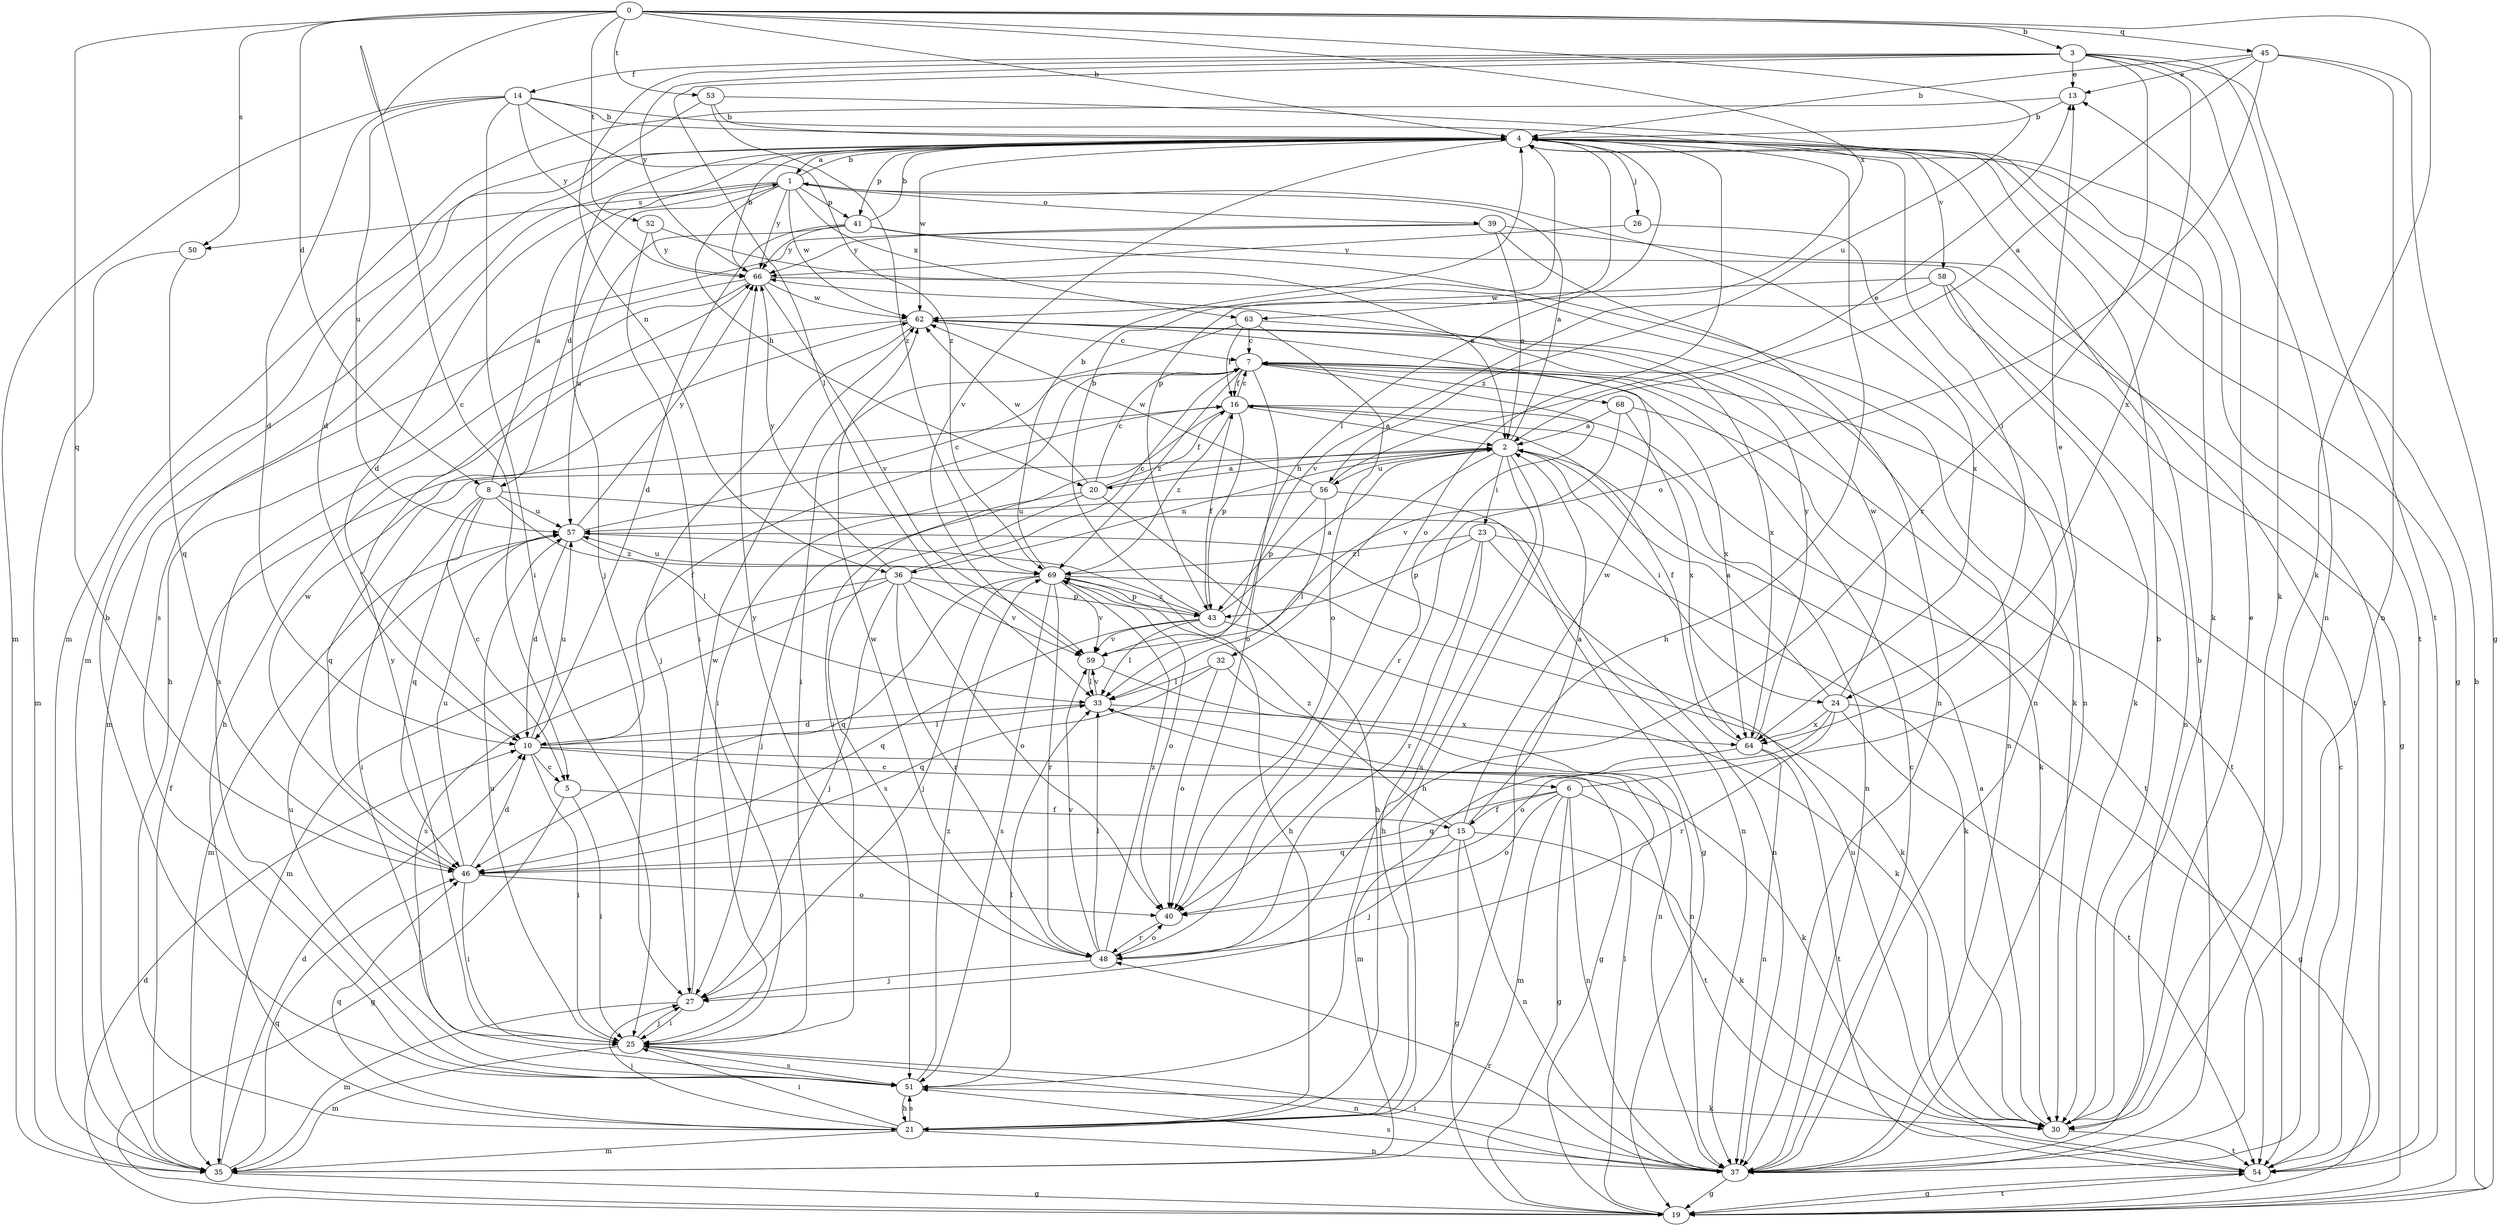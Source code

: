 strict digraph  {
0;
1;
2;
3;
4;
5;
6;
7;
8;
10;
13;
14;
15;
16;
19;
20;
21;
23;
24;
25;
26;
27;
30;
32;
33;
35;
36;
37;
39;
40;
41;
43;
45;
46;
48;
50;
51;
52;
53;
54;
56;
57;
58;
59;
62;
63;
64;
66;
68;
69;
0 -> 3  [label=b];
0 -> 4  [label=b];
0 -> 5  [label=c];
0 -> 8  [label=d];
0 -> 30  [label=k];
0 -> 45  [label=q];
0 -> 46  [label=q];
0 -> 50  [label=s];
0 -> 52  [label=t];
0 -> 53  [label=t];
0 -> 56  [label=u];
0 -> 63  [label=x];
1 -> 4  [label=b];
1 -> 8  [label=d];
1 -> 10  [label=d];
1 -> 20  [label=h];
1 -> 39  [label=o];
1 -> 41  [label=p];
1 -> 50  [label=s];
1 -> 62  [label=w];
1 -> 63  [label=x];
1 -> 64  [label=x];
1 -> 66  [label=y];
2 -> 1  [label=a];
2 -> 20  [label=h];
2 -> 21  [label=h];
2 -> 23  [label=i];
2 -> 24  [label=i];
2 -> 32  [label=l];
2 -> 36  [label=n];
2 -> 46  [label=q];
2 -> 51  [label=s];
2 -> 56  [label=u];
3 -> 13  [label=e];
3 -> 14  [label=f];
3 -> 30  [label=k];
3 -> 33  [label=l];
3 -> 36  [label=n];
3 -> 37  [label=n];
3 -> 48  [label=r];
3 -> 54  [label=t];
3 -> 64  [label=x];
3 -> 66  [label=y];
4 -> 1  [label=a];
4 -> 19  [label=g];
4 -> 21  [label=h];
4 -> 24  [label=i];
4 -> 26  [label=j];
4 -> 27  [label=j];
4 -> 33  [label=l];
4 -> 35  [label=m];
4 -> 40  [label=o];
4 -> 41  [label=p];
4 -> 43  [label=p];
4 -> 51  [label=s];
4 -> 58  [label=v];
4 -> 59  [label=v];
4 -> 62  [label=w];
5 -> 15  [label=f];
5 -> 19  [label=g];
5 -> 25  [label=i];
6 -> 13  [label=e];
6 -> 15  [label=f];
6 -> 19  [label=g];
6 -> 35  [label=m];
6 -> 37  [label=n];
6 -> 40  [label=o];
6 -> 46  [label=q];
6 -> 54  [label=t];
7 -> 16  [label=f];
7 -> 25  [label=i];
7 -> 40  [label=o];
7 -> 48  [label=r];
7 -> 54  [label=t];
7 -> 64  [label=x];
7 -> 68  [label=z];
7 -> 69  [label=z];
8 -> 1  [label=a];
8 -> 5  [label=c];
8 -> 25  [label=i];
8 -> 33  [label=l];
8 -> 37  [label=n];
8 -> 46  [label=q];
8 -> 57  [label=u];
10 -> 5  [label=c];
10 -> 6  [label=c];
10 -> 16  [label=f];
10 -> 25  [label=i];
10 -> 30  [label=k];
10 -> 33  [label=l];
10 -> 57  [label=u];
13 -> 4  [label=b];
13 -> 35  [label=m];
14 -> 4  [label=b];
14 -> 10  [label=d];
14 -> 25  [label=i];
14 -> 30  [label=k];
14 -> 35  [label=m];
14 -> 57  [label=u];
14 -> 66  [label=y];
14 -> 69  [label=z];
15 -> 2  [label=a];
15 -> 19  [label=g];
15 -> 27  [label=j];
15 -> 30  [label=k];
15 -> 37  [label=n];
15 -> 46  [label=q];
15 -> 62  [label=w];
15 -> 69  [label=z];
16 -> 2  [label=a];
16 -> 7  [label=c];
16 -> 25  [label=i];
16 -> 37  [label=n];
16 -> 43  [label=p];
16 -> 54  [label=t];
16 -> 69  [label=z];
19 -> 4  [label=b];
19 -> 10  [label=d];
19 -> 33  [label=l];
19 -> 54  [label=t];
20 -> 2  [label=a];
20 -> 7  [label=c];
20 -> 16  [label=f];
20 -> 21  [label=h];
20 -> 27  [label=j];
20 -> 51  [label=s];
20 -> 62  [label=w];
21 -> 25  [label=i];
21 -> 27  [label=j];
21 -> 35  [label=m];
21 -> 37  [label=n];
21 -> 46  [label=q];
21 -> 51  [label=s];
23 -> 21  [label=h];
23 -> 30  [label=k];
23 -> 37  [label=n];
23 -> 43  [label=p];
23 -> 48  [label=r];
23 -> 69  [label=z];
24 -> 2  [label=a];
24 -> 19  [label=g];
24 -> 40  [label=o];
24 -> 48  [label=r];
24 -> 54  [label=t];
24 -> 62  [label=w];
24 -> 64  [label=x];
25 -> 27  [label=j];
25 -> 35  [label=m];
25 -> 37  [label=n];
25 -> 51  [label=s];
25 -> 57  [label=u];
25 -> 66  [label=y];
26 -> 37  [label=n];
26 -> 66  [label=y];
27 -> 25  [label=i];
27 -> 35  [label=m];
27 -> 62  [label=w];
30 -> 2  [label=a];
30 -> 4  [label=b];
30 -> 13  [label=e];
30 -> 54  [label=t];
32 -> 33  [label=l];
32 -> 37  [label=n];
32 -> 40  [label=o];
32 -> 46  [label=q];
33 -> 10  [label=d];
33 -> 19  [label=g];
33 -> 59  [label=v];
33 -> 64  [label=x];
35 -> 10  [label=d];
35 -> 16  [label=f];
35 -> 19  [label=g];
35 -> 46  [label=q];
36 -> 7  [label=c];
36 -> 27  [label=j];
36 -> 35  [label=m];
36 -> 40  [label=o];
36 -> 43  [label=p];
36 -> 48  [label=r];
36 -> 51  [label=s];
36 -> 59  [label=v];
36 -> 66  [label=y];
37 -> 4  [label=b];
37 -> 7  [label=c];
37 -> 19  [label=g];
37 -> 25  [label=i];
37 -> 48  [label=r];
37 -> 51  [label=s];
39 -> 2  [label=a];
39 -> 21  [label=h];
39 -> 37  [label=n];
39 -> 54  [label=t];
39 -> 66  [label=y];
40 -> 48  [label=r];
41 -> 4  [label=b];
41 -> 10  [label=d];
41 -> 37  [label=n];
41 -> 54  [label=t];
41 -> 57  [label=u];
41 -> 66  [label=y];
43 -> 2  [label=a];
43 -> 4  [label=b];
43 -> 16  [label=f];
43 -> 30  [label=k];
43 -> 33  [label=l];
43 -> 46  [label=q];
43 -> 59  [label=v];
43 -> 69  [label=z];
45 -> 2  [label=a];
45 -> 4  [label=b];
45 -> 13  [label=e];
45 -> 19  [label=g];
45 -> 37  [label=n];
45 -> 40  [label=o];
46 -> 10  [label=d];
46 -> 25  [label=i];
46 -> 40  [label=o];
46 -> 57  [label=u];
46 -> 62  [label=w];
48 -> 27  [label=j];
48 -> 33  [label=l];
48 -> 40  [label=o];
48 -> 59  [label=v];
48 -> 62  [label=w];
48 -> 66  [label=y];
48 -> 69  [label=z];
50 -> 35  [label=m];
50 -> 46  [label=q];
51 -> 4  [label=b];
51 -> 21  [label=h];
51 -> 30  [label=k];
51 -> 33  [label=l];
51 -> 57  [label=u];
51 -> 69  [label=z];
52 -> 2  [label=a];
52 -> 25  [label=i];
52 -> 66  [label=y];
53 -> 4  [label=b];
53 -> 10  [label=d];
53 -> 54  [label=t];
53 -> 69  [label=z];
54 -> 7  [label=c];
54 -> 19  [label=g];
54 -> 57  [label=u];
56 -> 13  [label=e];
56 -> 19  [label=g];
56 -> 33  [label=l];
56 -> 43  [label=p];
56 -> 57  [label=u];
56 -> 62  [label=w];
57 -> 7  [label=c];
57 -> 10  [label=d];
57 -> 21  [label=h];
57 -> 35  [label=m];
57 -> 66  [label=y];
57 -> 69  [label=z];
58 -> 19  [label=g];
58 -> 30  [label=k];
58 -> 37  [label=n];
58 -> 59  [label=v];
58 -> 62  [label=w];
59 -> 33  [label=l];
59 -> 37  [label=n];
62 -> 7  [label=c];
62 -> 21  [label=h];
62 -> 27  [label=j];
62 -> 64  [label=x];
63 -> 7  [label=c];
63 -> 16  [label=f];
63 -> 25  [label=i];
63 -> 37  [label=n];
63 -> 40  [label=o];
64 -> 16  [label=f];
64 -> 35  [label=m];
64 -> 37  [label=n];
64 -> 54  [label=t];
64 -> 66  [label=y];
66 -> 4  [label=b];
66 -> 30  [label=k];
66 -> 35  [label=m];
66 -> 51  [label=s];
66 -> 59  [label=v];
66 -> 62  [label=w];
68 -> 2  [label=a];
68 -> 30  [label=k];
68 -> 59  [label=v];
68 -> 64  [label=x];
69 -> 4  [label=b];
69 -> 27  [label=j];
69 -> 30  [label=k];
69 -> 40  [label=o];
69 -> 43  [label=p];
69 -> 46  [label=q];
69 -> 48  [label=r];
69 -> 51  [label=s];
69 -> 57  [label=u];
69 -> 59  [label=v];
}

